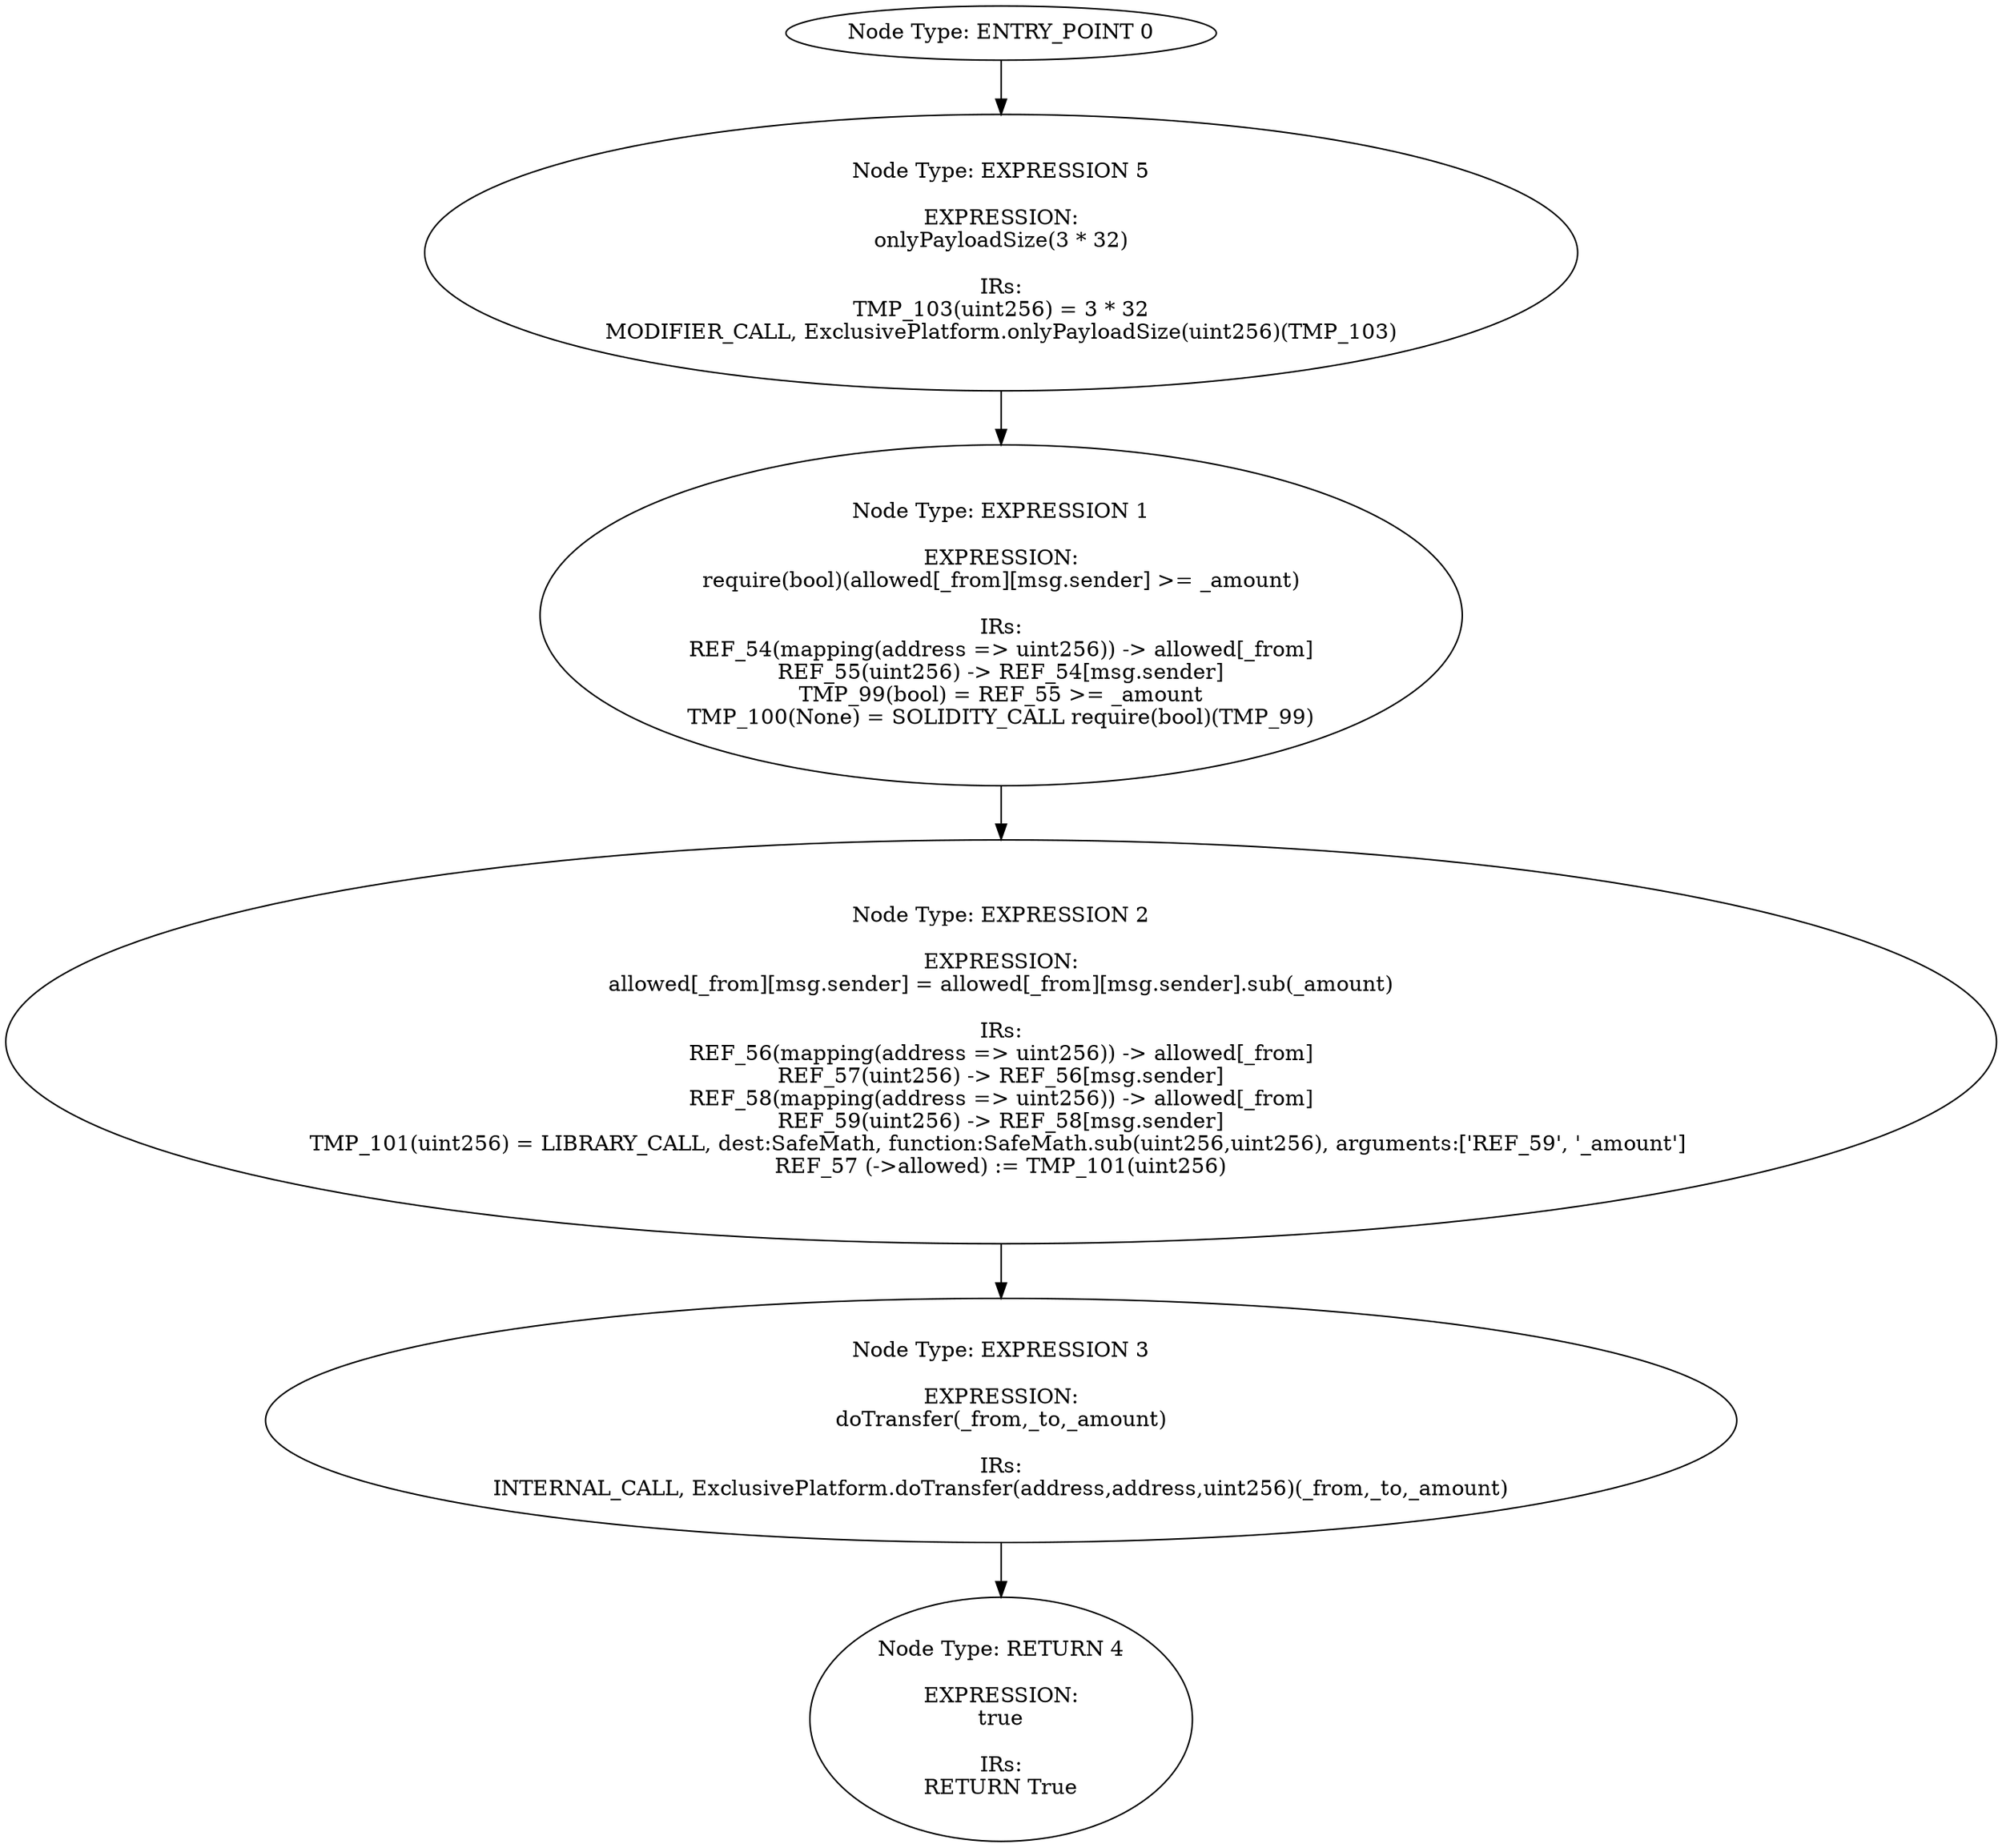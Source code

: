 digraph{
0[label="Node Type: ENTRY_POINT 0
"];
0->5;
1[label="Node Type: EXPRESSION 1

EXPRESSION:
require(bool)(allowed[_from][msg.sender] >= _amount)

IRs:
REF_54(mapping(address => uint256)) -> allowed[_from]
REF_55(uint256) -> REF_54[msg.sender]
TMP_99(bool) = REF_55 >= _amount
TMP_100(None) = SOLIDITY_CALL require(bool)(TMP_99)"];
1->2;
2[label="Node Type: EXPRESSION 2

EXPRESSION:
allowed[_from][msg.sender] = allowed[_from][msg.sender].sub(_amount)

IRs:
REF_56(mapping(address => uint256)) -> allowed[_from]
REF_57(uint256) -> REF_56[msg.sender]
REF_58(mapping(address => uint256)) -> allowed[_from]
REF_59(uint256) -> REF_58[msg.sender]
TMP_101(uint256) = LIBRARY_CALL, dest:SafeMath, function:SafeMath.sub(uint256,uint256), arguments:['REF_59', '_amount'] 
REF_57 (->allowed) := TMP_101(uint256)"];
2->3;
3[label="Node Type: EXPRESSION 3

EXPRESSION:
doTransfer(_from,_to,_amount)

IRs:
INTERNAL_CALL, ExclusivePlatform.doTransfer(address,address,uint256)(_from,_to,_amount)"];
3->4;
4[label="Node Type: RETURN 4

EXPRESSION:
true

IRs:
RETURN True"];
5[label="Node Type: EXPRESSION 5

EXPRESSION:
onlyPayloadSize(3 * 32)

IRs:
TMP_103(uint256) = 3 * 32
MODIFIER_CALL, ExclusivePlatform.onlyPayloadSize(uint256)(TMP_103)"];
5->1;
}
